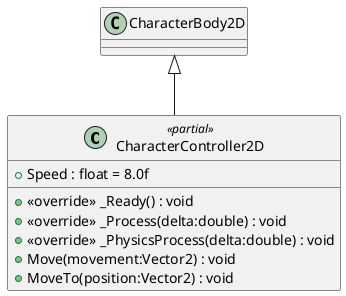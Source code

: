 @startuml
class CharacterController2D <<partial>> {
    + Speed : float = 8.0f
    + <<override>> _Ready() : void
    + <<override>> _Process(delta:double) : void
    + <<override>> _PhysicsProcess(delta:double) : void
    + Move(movement:Vector2) : void
    + MoveTo(position:Vector2) : void
}
CharacterBody2D <|-- CharacterController2D
@enduml
